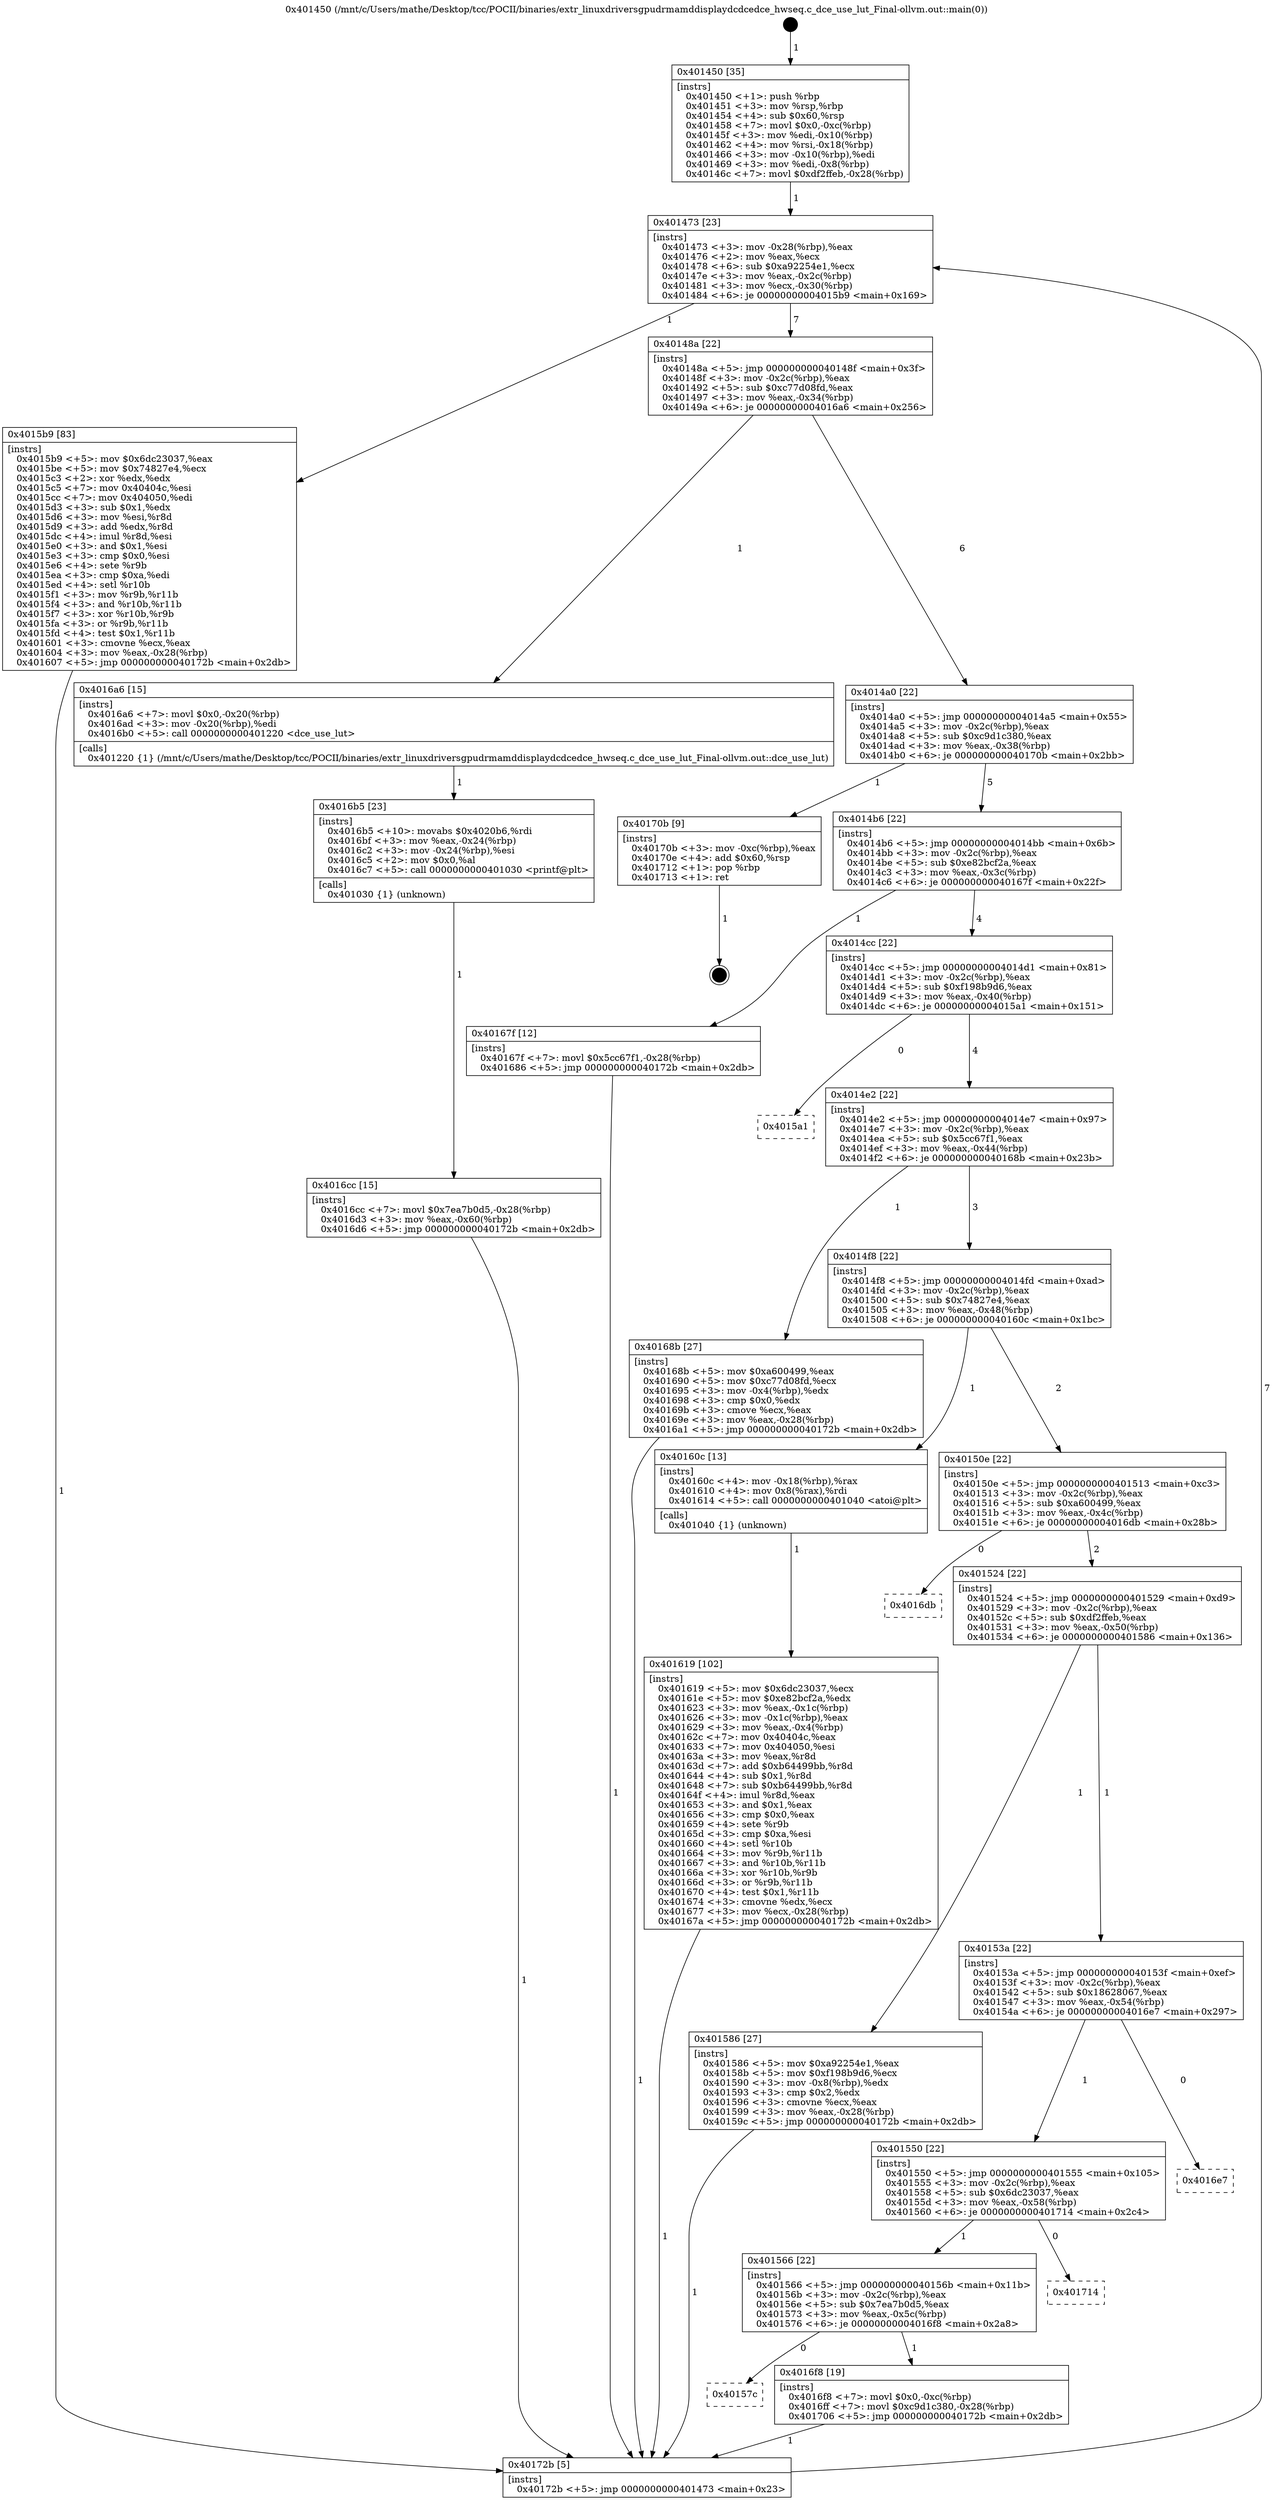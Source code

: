 digraph "0x401450" {
  label = "0x401450 (/mnt/c/Users/mathe/Desktop/tcc/POCII/binaries/extr_linuxdriversgpudrmamddisplaydcdcedce_hwseq.c_dce_use_lut_Final-ollvm.out::main(0))"
  labelloc = "t"
  node[shape=record]

  Entry [label="",width=0.3,height=0.3,shape=circle,fillcolor=black,style=filled]
  "0x401473" [label="{
     0x401473 [23]\l
     | [instrs]\l
     &nbsp;&nbsp;0x401473 \<+3\>: mov -0x28(%rbp),%eax\l
     &nbsp;&nbsp;0x401476 \<+2\>: mov %eax,%ecx\l
     &nbsp;&nbsp;0x401478 \<+6\>: sub $0xa92254e1,%ecx\l
     &nbsp;&nbsp;0x40147e \<+3\>: mov %eax,-0x2c(%rbp)\l
     &nbsp;&nbsp;0x401481 \<+3\>: mov %ecx,-0x30(%rbp)\l
     &nbsp;&nbsp;0x401484 \<+6\>: je 00000000004015b9 \<main+0x169\>\l
  }"]
  "0x4015b9" [label="{
     0x4015b9 [83]\l
     | [instrs]\l
     &nbsp;&nbsp;0x4015b9 \<+5\>: mov $0x6dc23037,%eax\l
     &nbsp;&nbsp;0x4015be \<+5\>: mov $0x74827e4,%ecx\l
     &nbsp;&nbsp;0x4015c3 \<+2\>: xor %edx,%edx\l
     &nbsp;&nbsp;0x4015c5 \<+7\>: mov 0x40404c,%esi\l
     &nbsp;&nbsp;0x4015cc \<+7\>: mov 0x404050,%edi\l
     &nbsp;&nbsp;0x4015d3 \<+3\>: sub $0x1,%edx\l
     &nbsp;&nbsp;0x4015d6 \<+3\>: mov %esi,%r8d\l
     &nbsp;&nbsp;0x4015d9 \<+3\>: add %edx,%r8d\l
     &nbsp;&nbsp;0x4015dc \<+4\>: imul %r8d,%esi\l
     &nbsp;&nbsp;0x4015e0 \<+3\>: and $0x1,%esi\l
     &nbsp;&nbsp;0x4015e3 \<+3\>: cmp $0x0,%esi\l
     &nbsp;&nbsp;0x4015e6 \<+4\>: sete %r9b\l
     &nbsp;&nbsp;0x4015ea \<+3\>: cmp $0xa,%edi\l
     &nbsp;&nbsp;0x4015ed \<+4\>: setl %r10b\l
     &nbsp;&nbsp;0x4015f1 \<+3\>: mov %r9b,%r11b\l
     &nbsp;&nbsp;0x4015f4 \<+3\>: and %r10b,%r11b\l
     &nbsp;&nbsp;0x4015f7 \<+3\>: xor %r10b,%r9b\l
     &nbsp;&nbsp;0x4015fa \<+3\>: or %r9b,%r11b\l
     &nbsp;&nbsp;0x4015fd \<+4\>: test $0x1,%r11b\l
     &nbsp;&nbsp;0x401601 \<+3\>: cmovne %ecx,%eax\l
     &nbsp;&nbsp;0x401604 \<+3\>: mov %eax,-0x28(%rbp)\l
     &nbsp;&nbsp;0x401607 \<+5\>: jmp 000000000040172b \<main+0x2db\>\l
  }"]
  "0x40148a" [label="{
     0x40148a [22]\l
     | [instrs]\l
     &nbsp;&nbsp;0x40148a \<+5\>: jmp 000000000040148f \<main+0x3f\>\l
     &nbsp;&nbsp;0x40148f \<+3\>: mov -0x2c(%rbp),%eax\l
     &nbsp;&nbsp;0x401492 \<+5\>: sub $0xc77d08fd,%eax\l
     &nbsp;&nbsp;0x401497 \<+3\>: mov %eax,-0x34(%rbp)\l
     &nbsp;&nbsp;0x40149a \<+6\>: je 00000000004016a6 \<main+0x256\>\l
  }"]
  Exit [label="",width=0.3,height=0.3,shape=circle,fillcolor=black,style=filled,peripheries=2]
  "0x4016a6" [label="{
     0x4016a6 [15]\l
     | [instrs]\l
     &nbsp;&nbsp;0x4016a6 \<+7\>: movl $0x0,-0x20(%rbp)\l
     &nbsp;&nbsp;0x4016ad \<+3\>: mov -0x20(%rbp),%edi\l
     &nbsp;&nbsp;0x4016b0 \<+5\>: call 0000000000401220 \<dce_use_lut\>\l
     | [calls]\l
     &nbsp;&nbsp;0x401220 \{1\} (/mnt/c/Users/mathe/Desktop/tcc/POCII/binaries/extr_linuxdriversgpudrmamddisplaydcdcedce_hwseq.c_dce_use_lut_Final-ollvm.out::dce_use_lut)\l
  }"]
  "0x4014a0" [label="{
     0x4014a0 [22]\l
     | [instrs]\l
     &nbsp;&nbsp;0x4014a0 \<+5\>: jmp 00000000004014a5 \<main+0x55\>\l
     &nbsp;&nbsp;0x4014a5 \<+3\>: mov -0x2c(%rbp),%eax\l
     &nbsp;&nbsp;0x4014a8 \<+5\>: sub $0xc9d1c380,%eax\l
     &nbsp;&nbsp;0x4014ad \<+3\>: mov %eax,-0x38(%rbp)\l
     &nbsp;&nbsp;0x4014b0 \<+6\>: je 000000000040170b \<main+0x2bb\>\l
  }"]
  "0x40157c" [label="{
     0x40157c\l
  }", style=dashed]
  "0x40170b" [label="{
     0x40170b [9]\l
     | [instrs]\l
     &nbsp;&nbsp;0x40170b \<+3\>: mov -0xc(%rbp),%eax\l
     &nbsp;&nbsp;0x40170e \<+4\>: add $0x60,%rsp\l
     &nbsp;&nbsp;0x401712 \<+1\>: pop %rbp\l
     &nbsp;&nbsp;0x401713 \<+1\>: ret\l
  }"]
  "0x4014b6" [label="{
     0x4014b6 [22]\l
     | [instrs]\l
     &nbsp;&nbsp;0x4014b6 \<+5\>: jmp 00000000004014bb \<main+0x6b\>\l
     &nbsp;&nbsp;0x4014bb \<+3\>: mov -0x2c(%rbp),%eax\l
     &nbsp;&nbsp;0x4014be \<+5\>: sub $0xe82bcf2a,%eax\l
     &nbsp;&nbsp;0x4014c3 \<+3\>: mov %eax,-0x3c(%rbp)\l
     &nbsp;&nbsp;0x4014c6 \<+6\>: je 000000000040167f \<main+0x22f\>\l
  }"]
  "0x4016f8" [label="{
     0x4016f8 [19]\l
     | [instrs]\l
     &nbsp;&nbsp;0x4016f8 \<+7\>: movl $0x0,-0xc(%rbp)\l
     &nbsp;&nbsp;0x4016ff \<+7\>: movl $0xc9d1c380,-0x28(%rbp)\l
     &nbsp;&nbsp;0x401706 \<+5\>: jmp 000000000040172b \<main+0x2db\>\l
  }"]
  "0x40167f" [label="{
     0x40167f [12]\l
     | [instrs]\l
     &nbsp;&nbsp;0x40167f \<+7\>: movl $0x5cc67f1,-0x28(%rbp)\l
     &nbsp;&nbsp;0x401686 \<+5\>: jmp 000000000040172b \<main+0x2db\>\l
  }"]
  "0x4014cc" [label="{
     0x4014cc [22]\l
     | [instrs]\l
     &nbsp;&nbsp;0x4014cc \<+5\>: jmp 00000000004014d1 \<main+0x81\>\l
     &nbsp;&nbsp;0x4014d1 \<+3\>: mov -0x2c(%rbp),%eax\l
     &nbsp;&nbsp;0x4014d4 \<+5\>: sub $0xf198b9d6,%eax\l
     &nbsp;&nbsp;0x4014d9 \<+3\>: mov %eax,-0x40(%rbp)\l
     &nbsp;&nbsp;0x4014dc \<+6\>: je 00000000004015a1 \<main+0x151\>\l
  }"]
  "0x401566" [label="{
     0x401566 [22]\l
     | [instrs]\l
     &nbsp;&nbsp;0x401566 \<+5\>: jmp 000000000040156b \<main+0x11b\>\l
     &nbsp;&nbsp;0x40156b \<+3\>: mov -0x2c(%rbp),%eax\l
     &nbsp;&nbsp;0x40156e \<+5\>: sub $0x7ea7b0d5,%eax\l
     &nbsp;&nbsp;0x401573 \<+3\>: mov %eax,-0x5c(%rbp)\l
     &nbsp;&nbsp;0x401576 \<+6\>: je 00000000004016f8 \<main+0x2a8\>\l
  }"]
  "0x4015a1" [label="{
     0x4015a1\l
  }", style=dashed]
  "0x4014e2" [label="{
     0x4014e2 [22]\l
     | [instrs]\l
     &nbsp;&nbsp;0x4014e2 \<+5\>: jmp 00000000004014e7 \<main+0x97\>\l
     &nbsp;&nbsp;0x4014e7 \<+3\>: mov -0x2c(%rbp),%eax\l
     &nbsp;&nbsp;0x4014ea \<+5\>: sub $0x5cc67f1,%eax\l
     &nbsp;&nbsp;0x4014ef \<+3\>: mov %eax,-0x44(%rbp)\l
     &nbsp;&nbsp;0x4014f2 \<+6\>: je 000000000040168b \<main+0x23b\>\l
  }"]
  "0x401714" [label="{
     0x401714\l
  }", style=dashed]
  "0x40168b" [label="{
     0x40168b [27]\l
     | [instrs]\l
     &nbsp;&nbsp;0x40168b \<+5\>: mov $0xa600499,%eax\l
     &nbsp;&nbsp;0x401690 \<+5\>: mov $0xc77d08fd,%ecx\l
     &nbsp;&nbsp;0x401695 \<+3\>: mov -0x4(%rbp),%edx\l
     &nbsp;&nbsp;0x401698 \<+3\>: cmp $0x0,%edx\l
     &nbsp;&nbsp;0x40169b \<+3\>: cmove %ecx,%eax\l
     &nbsp;&nbsp;0x40169e \<+3\>: mov %eax,-0x28(%rbp)\l
     &nbsp;&nbsp;0x4016a1 \<+5\>: jmp 000000000040172b \<main+0x2db\>\l
  }"]
  "0x4014f8" [label="{
     0x4014f8 [22]\l
     | [instrs]\l
     &nbsp;&nbsp;0x4014f8 \<+5\>: jmp 00000000004014fd \<main+0xad\>\l
     &nbsp;&nbsp;0x4014fd \<+3\>: mov -0x2c(%rbp),%eax\l
     &nbsp;&nbsp;0x401500 \<+5\>: sub $0x74827e4,%eax\l
     &nbsp;&nbsp;0x401505 \<+3\>: mov %eax,-0x48(%rbp)\l
     &nbsp;&nbsp;0x401508 \<+6\>: je 000000000040160c \<main+0x1bc\>\l
  }"]
  "0x401550" [label="{
     0x401550 [22]\l
     | [instrs]\l
     &nbsp;&nbsp;0x401550 \<+5\>: jmp 0000000000401555 \<main+0x105\>\l
     &nbsp;&nbsp;0x401555 \<+3\>: mov -0x2c(%rbp),%eax\l
     &nbsp;&nbsp;0x401558 \<+5\>: sub $0x6dc23037,%eax\l
     &nbsp;&nbsp;0x40155d \<+3\>: mov %eax,-0x58(%rbp)\l
     &nbsp;&nbsp;0x401560 \<+6\>: je 0000000000401714 \<main+0x2c4\>\l
  }"]
  "0x40160c" [label="{
     0x40160c [13]\l
     | [instrs]\l
     &nbsp;&nbsp;0x40160c \<+4\>: mov -0x18(%rbp),%rax\l
     &nbsp;&nbsp;0x401610 \<+4\>: mov 0x8(%rax),%rdi\l
     &nbsp;&nbsp;0x401614 \<+5\>: call 0000000000401040 \<atoi@plt\>\l
     | [calls]\l
     &nbsp;&nbsp;0x401040 \{1\} (unknown)\l
  }"]
  "0x40150e" [label="{
     0x40150e [22]\l
     | [instrs]\l
     &nbsp;&nbsp;0x40150e \<+5\>: jmp 0000000000401513 \<main+0xc3\>\l
     &nbsp;&nbsp;0x401513 \<+3\>: mov -0x2c(%rbp),%eax\l
     &nbsp;&nbsp;0x401516 \<+5\>: sub $0xa600499,%eax\l
     &nbsp;&nbsp;0x40151b \<+3\>: mov %eax,-0x4c(%rbp)\l
     &nbsp;&nbsp;0x40151e \<+6\>: je 00000000004016db \<main+0x28b\>\l
  }"]
  "0x4016e7" [label="{
     0x4016e7\l
  }", style=dashed]
  "0x4016db" [label="{
     0x4016db\l
  }", style=dashed]
  "0x401524" [label="{
     0x401524 [22]\l
     | [instrs]\l
     &nbsp;&nbsp;0x401524 \<+5\>: jmp 0000000000401529 \<main+0xd9\>\l
     &nbsp;&nbsp;0x401529 \<+3\>: mov -0x2c(%rbp),%eax\l
     &nbsp;&nbsp;0x40152c \<+5\>: sub $0xdf2ffeb,%eax\l
     &nbsp;&nbsp;0x401531 \<+3\>: mov %eax,-0x50(%rbp)\l
     &nbsp;&nbsp;0x401534 \<+6\>: je 0000000000401586 \<main+0x136\>\l
  }"]
  "0x4016cc" [label="{
     0x4016cc [15]\l
     | [instrs]\l
     &nbsp;&nbsp;0x4016cc \<+7\>: movl $0x7ea7b0d5,-0x28(%rbp)\l
     &nbsp;&nbsp;0x4016d3 \<+3\>: mov %eax,-0x60(%rbp)\l
     &nbsp;&nbsp;0x4016d6 \<+5\>: jmp 000000000040172b \<main+0x2db\>\l
  }"]
  "0x401586" [label="{
     0x401586 [27]\l
     | [instrs]\l
     &nbsp;&nbsp;0x401586 \<+5\>: mov $0xa92254e1,%eax\l
     &nbsp;&nbsp;0x40158b \<+5\>: mov $0xf198b9d6,%ecx\l
     &nbsp;&nbsp;0x401590 \<+3\>: mov -0x8(%rbp),%edx\l
     &nbsp;&nbsp;0x401593 \<+3\>: cmp $0x2,%edx\l
     &nbsp;&nbsp;0x401596 \<+3\>: cmovne %ecx,%eax\l
     &nbsp;&nbsp;0x401599 \<+3\>: mov %eax,-0x28(%rbp)\l
     &nbsp;&nbsp;0x40159c \<+5\>: jmp 000000000040172b \<main+0x2db\>\l
  }"]
  "0x40153a" [label="{
     0x40153a [22]\l
     | [instrs]\l
     &nbsp;&nbsp;0x40153a \<+5\>: jmp 000000000040153f \<main+0xef\>\l
     &nbsp;&nbsp;0x40153f \<+3\>: mov -0x2c(%rbp),%eax\l
     &nbsp;&nbsp;0x401542 \<+5\>: sub $0x18628067,%eax\l
     &nbsp;&nbsp;0x401547 \<+3\>: mov %eax,-0x54(%rbp)\l
     &nbsp;&nbsp;0x40154a \<+6\>: je 00000000004016e7 \<main+0x297\>\l
  }"]
  "0x40172b" [label="{
     0x40172b [5]\l
     | [instrs]\l
     &nbsp;&nbsp;0x40172b \<+5\>: jmp 0000000000401473 \<main+0x23\>\l
  }"]
  "0x401450" [label="{
     0x401450 [35]\l
     | [instrs]\l
     &nbsp;&nbsp;0x401450 \<+1\>: push %rbp\l
     &nbsp;&nbsp;0x401451 \<+3\>: mov %rsp,%rbp\l
     &nbsp;&nbsp;0x401454 \<+4\>: sub $0x60,%rsp\l
     &nbsp;&nbsp;0x401458 \<+7\>: movl $0x0,-0xc(%rbp)\l
     &nbsp;&nbsp;0x40145f \<+3\>: mov %edi,-0x10(%rbp)\l
     &nbsp;&nbsp;0x401462 \<+4\>: mov %rsi,-0x18(%rbp)\l
     &nbsp;&nbsp;0x401466 \<+3\>: mov -0x10(%rbp),%edi\l
     &nbsp;&nbsp;0x401469 \<+3\>: mov %edi,-0x8(%rbp)\l
     &nbsp;&nbsp;0x40146c \<+7\>: movl $0xdf2ffeb,-0x28(%rbp)\l
  }"]
  "0x401619" [label="{
     0x401619 [102]\l
     | [instrs]\l
     &nbsp;&nbsp;0x401619 \<+5\>: mov $0x6dc23037,%ecx\l
     &nbsp;&nbsp;0x40161e \<+5\>: mov $0xe82bcf2a,%edx\l
     &nbsp;&nbsp;0x401623 \<+3\>: mov %eax,-0x1c(%rbp)\l
     &nbsp;&nbsp;0x401626 \<+3\>: mov -0x1c(%rbp),%eax\l
     &nbsp;&nbsp;0x401629 \<+3\>: mov %eax,-0x4(%rbp)\l
     &nbsp;&nbsp;0x40162c \<+7\>: mov 0x40404c,%eax\l
     &nbsp;&nbsp;0x401633 \<+7\>: mov 0x404050,%esi\l
     &nbsp;&nbsp;0x40163a \<+3\>: mov %eax,%r8d\l
     &nbsp;&nbsp;0x40163d \<+7\>: add $0xb64499bb,%r8d\l
     &nbsp;&nbsp;0x401644 \<+4\>: sub $0x1,%r8d\l
     &nbsp;&nbsp;0x401648 \<+7\>: sub $0xb64499bb,%r8d\l
     &nbsp;&nbsp;0x40164f \<+4\>: imul %r8d,%eax\l
     &nbsp;&nbsp;0x401653 \<+3\>: and $0x1,%eax\l
     &nbsp;&nbsp;0x401656 \<+3\>: cmp $0x0,%eax\l
     &nbsp;&nbsp;0x401659 \<+4\>: sete %r9b\l
     &nbsp;&nbsp;0x40165d \<+3\>: cmp $0xa,%esi\l
     &nbsp;&nbsp;0x401660 \<+4\>: setl %r10b\l
     &nbsp;&nbsp;0x401664 \<+3\>: mov %r9b,%r11b\l
     &nbsp;&nbsp;0x401667 \<+3\>: and %r10b,%r11b\l
     &nbsp;&nbsp;0x40166a \<+3\>: xor %r10b,%r9b\l
     &nbsp;&nbsp;0x40166d \<+3\>: or %r9b,%r11b\l
     &nbsp;&nbsp;0x401670 \<+4\>: test $0x1,%r11b\l
     &nbsp;&nbsp;0x401674 \<+3\>: cmovne %edx,%ecx\l
     &nbsp;&nbsp;0x401677 \<+3\>: mov %ecx,-0x28(%rbp)\l
     &nbsp;&nbsp;0x40167a \<+5\>: jmp 000000000040172b \<main+0x2db\>\l
  }"]
  "0x4016b5" [label="{
     0x4016b5 [23]\l
     | [instrs]\l
     &nbsp;&nbsp;0x4016b5 \<+10\>: movabs $0x4020b6,%rdi\l
     &nbsp;&nbsp;0x4016bf \<+3\>: mov %eax,-0x24(%rbp)\l
     &nbsp;&nbsp;0x4016c2 \<+3\>: mov -0x24(%rbp),%esi\l
     &nbsp;&nbsp;0x4016c5 \<+2\>: mov $0x0,%al\l
     &nbsp;&nbsp;0x4016c7 \<+5\>: call 0000000000401030 \<printf@plt\>\l
     | [calls]\l
     &nbsp;&nbsp;0x401030 \{1\} (unknown)\l
  }"]
  Entry -> "0x401450" [label=" 1"]
  "0x401473" -> "0x4015b9" [label=" 1"]
  "0x401473" -> "0x40148a" [label=" 7"]
  "0x40170b" -> Exit [label=" 1"]
  "0x40148a" -> "0x4016a6" [label=" 1"]
  "0x40148a" -> "0x4014a0" [label=" 6"]
  "0x4016f8" -> "0x40172b" [label=" 1"]
  "0x4014a0" -> "0x40170b" [label=" 1"]
  "0x4014a0" -> "0x4014b6" [label=" 5"]
  "0x401566" -> "0x40157c" [label=" 0"]
  "0x4014b6" -> "0x40167f" [label=" 1"]
  "0x4014b6" -> "0x4014cc" [label=" 4"]
  "0x401566" -> "0x4016f8" [label=" 1"]
  "0x4014cc" -> "0x4015a1" [label=" 0"]
  "0x4014cc" -> "0x4014e2" [label=" 4"]
  "0x401550" -> "0x401566" [label=" 1"]
  "0x4014e2" -> "0x40168b" [label=" 1"]
  "0x4014e2" -> "0x4014f8" [label=" 3"]
  "0x401550" -> "0x401714" [label=" 0"]
  "0x4014f8" -> "0x40160c" [label=" 1"]
  "0x4014f8" -> "0x40150e" [label=" 2"]
  "0x40153a" -> "0x401550" [label=" 1"]
  "0x40150e" -> "0x4016db" [label=" 0"]
  "0x40150e" -> "0x401524" [label=" 2"]
  "0x40153a" -> "0x4016e7" [label=" 0"]
  "0x401524" -> "0x401586" [label=" 1"]
  "0x401524" -> "0x40153a" [label=" 1"]
  "0x401586" -> "0x40172b" [label=" 1"]
  "0x401450" -> "0x401473" [label=" 1"]
  "0x40172b" -> "0x401473" [label=" 7"]
  "0x4015b9" -> "0x40172b" [label=" 1"]
  "0x40160c" -> "0x401619" [label=" 1"]
  "0x401619" -> "0x40172b" [label=" 1"]
  "0x40167f" -> "0x40172b" [label=" 1"]
  "0x40168b" -> "0x40172b" [label=" 1"]
  "0x4016a6" -> "0x4016b5" [label=" 1"]
  "0x4016b5" -> "0x4016cc" [label=" 1"]
  "0x4016cc" -> "0x40172b" [label=" 1"]
}
